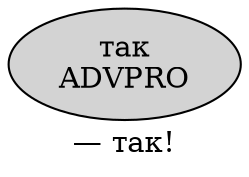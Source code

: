 digraph SENTENCE_3904 {
	graph [label="— так!"]
	node [style=filled]
		1 [label="так
ADVPRO" color="" fillcolor=lightgray penwidth=1 shape=ellipse]
}